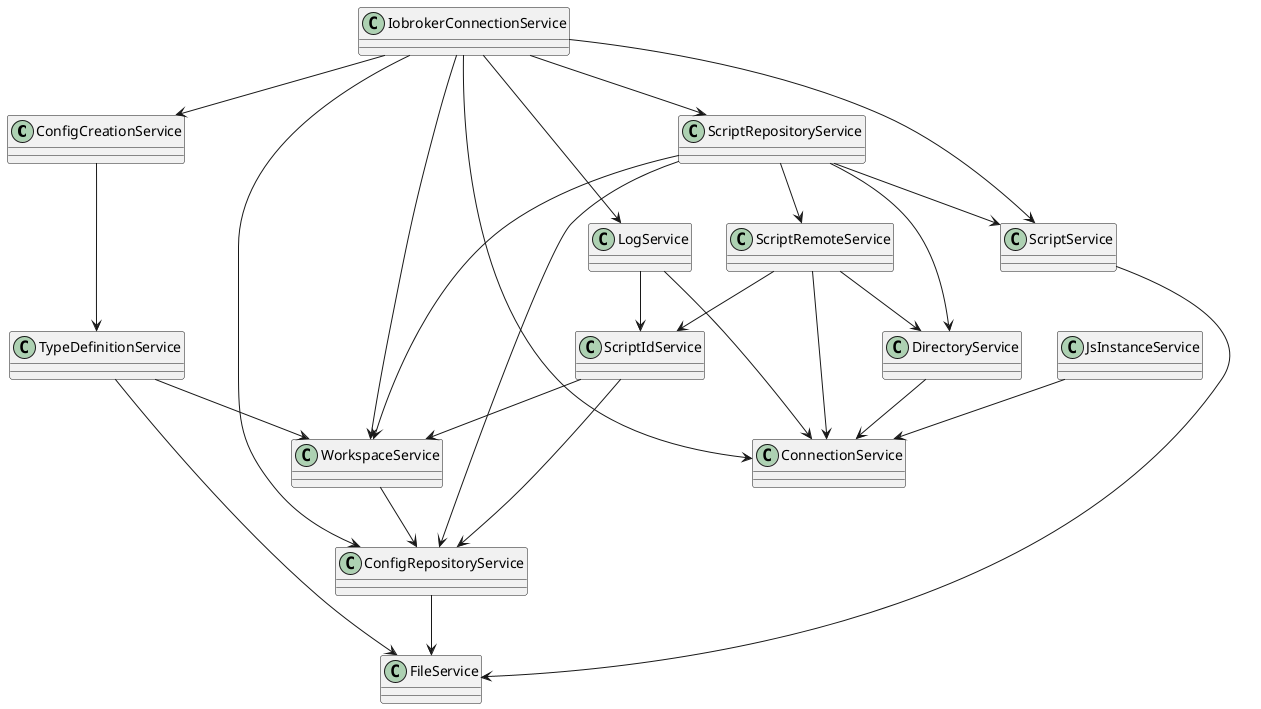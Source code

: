 @startuml Services
class ConfigCreationService
class ConfigRepositoryService
class ConnectionService
class DirectoryService
class FileService
class IobrokerConnectionService
class JsInstanceService
class LogService
class FileService
class ScriptService
class ScriptIdService
class ScriptRemoteService
class ScriptRepositoryService
class TypeDefinitionService
class WorkspaceService

ConfigCreationService --> TypeDefinitionService
ConfigRepositoryService --> FileService
DirectoryService --> ConnectionService
IobrokerConnectionService --> ConfigCreationService
IobrokerConnectionService --> ConfigRepositoryService
IobrokerConnectionService --> ConnectionService
IobrokerConnectionService --> WorkspaceService
IobrokerConnectionService --> LogService
IobrokerConnectionService --> ScriptService
IobrokerConnectionService --> ScriptRepositoryService
JsInstanceService --> ConnectionService
LogService --> ConnectionService
LogService --> ScriptIdService
ScriptService --> FileService
ScriptIdService --> WorkspaceService
ScriptIdService --> ConfigRepositoryService
ScriptRemoteService --> ConnectionService
ScriptRemoteService --> ScriptIdService
ScriptRemoteService --> DirectoryService
ScriptRepositoryService --> ScriptRemoteService
ScriptRepositoryService --> DirectoryService
ScriptRepositoryService --> ConfigRepositoryService
ScriptRepositoryService --> ScriptService
ScriptRepositoryService --> WorkspaceService
TypeDefinitionService --> FileService
TypeDefinitionService --> WorkspaceService
WorkspaceService --> ConfigRepositoryService
@enduml